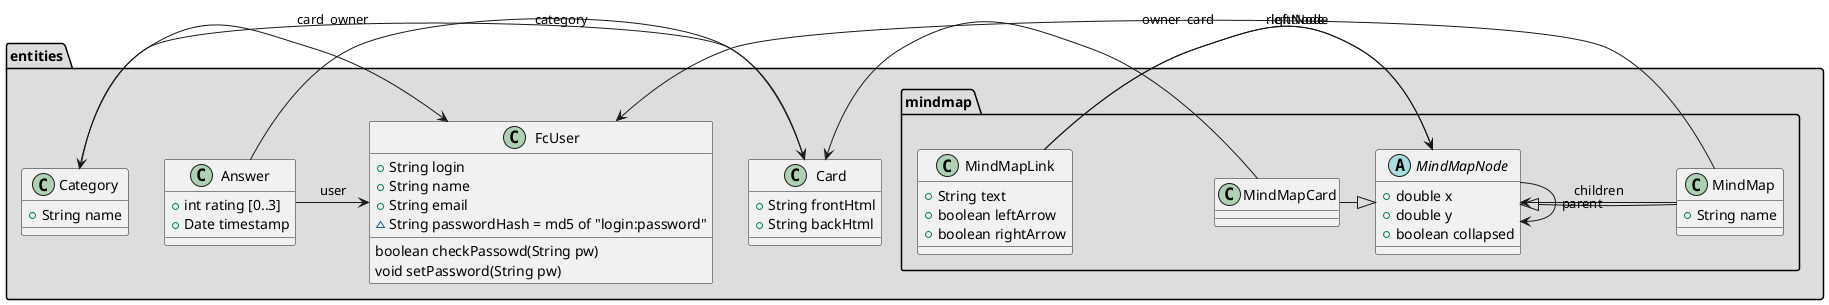 {
  "sha1": "gtvpdsdyxrt6qgmjzlad01g2q0va9h5",
  "insertion": {
    "when": "2024-06-01T09:03:08.350Z",
    "user": "plantuml@gmail.com"
  }
}
@startuml
package "entities" #DDDDDD {

class FcUser {
+ String login
+ String name
+ String email
~ String passwordHash = md5 of "login:password"
boolean checkPassowd(String pw)
void setPassword(String pw)
}

class Card {
+ String frontHtml
+ String backHtml
}

class Answer {
+ int rating [0..3]
+ Date timestamp
}

Answer -> Card : card
Answer -> FcUser : user

class Category {
+ String name
}

Category -> FcUser : owner

Category <- Card : category

package entities.mindmap {
class MindMap {
+ String name
}

abstract class MindMapNode {
+ double x
+ double y
+ boolean collapsed
}

MindMap -|> MindMapNode
MindMapCard -|> MindMapNode

class MindMapLink {
+ String text
+ boolean leftArrow
+ boolean rightArrow
}

MindMapCard -> Card : card
MindMapNode -> MindMapNode : parent
MindMapNode <- MindMap : children
MindMapLink -> MindMapNode : leftNode
MindMapLink -> MindMapNode : rightNode


MindMap -> FcUser : owner


@enduml
